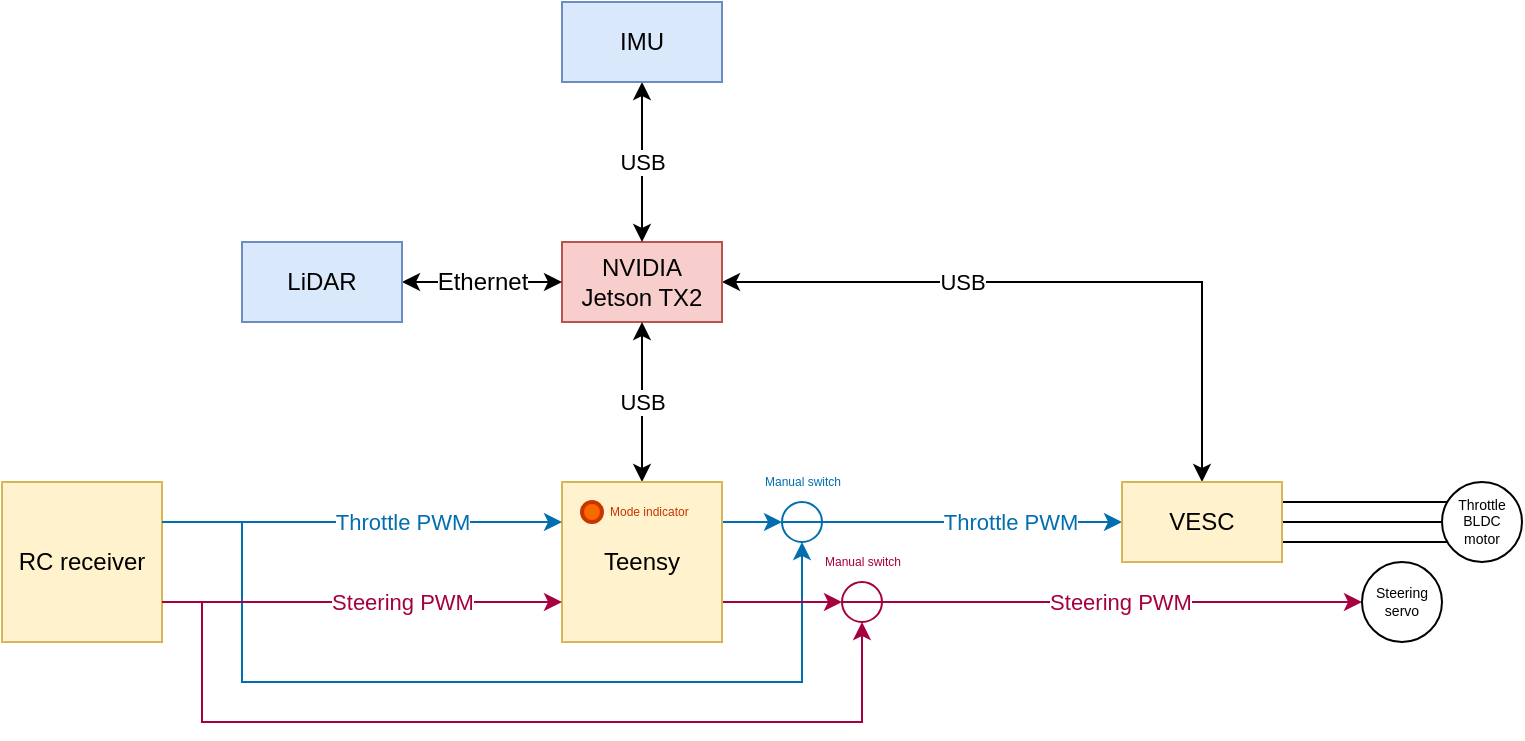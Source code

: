 <mxfile version="20.2.3" type="device"><diagram id="7mNDBTze-Vd-nDzBgRmW" name="Page-1"><mxGraphModel dx="1051" dy="568" grid="1" gridSize="10" guides="1" tooltips="1" connect="1" arrows="1" fold="1" page="1" pageScale="1" pageWidth="1169" pageHeight="827" math="0" shadow="0"><root><mxCell id="0"/><mxCell id="1" parent="0"/><mxCell id="qtbKLWLeOGrmmnyxkX5D-53" style="edgeStyle=orthogonalEdgeStyle;rounded=0;orthogonalLoop=1;jettySize=auto;html=1;fontSize=12;fontColor=#000000;startArrow=none;startFill=0;endArrow=classic;endFill=1;fillColor=#1ba1e2;strokeColor=#006EAF;exitX=1;exitY=0.25;exitDx=0;exitDy=0;entryX=0.5;entryY=1;entryDx=0;entryDy=0;" parent="1" source="qtbKLWLeOGrmmnyxkX5D-13" target="FCANlRdswXZfvQVRxauV-1" edge="1"><mxGeometry relative="1" as="geometry"><mxPoint x="200" y="440" as="sourcePoint"/><Array as="points"><mxPoint x="200" y="420"/><mxPoint x="200" y="500"/><mxPoint x="480" y="500"/></Array><mxPoint x="470" y="440" as="targetPoint"/></mxGeometry></mxCell><mxCell id="qtbKLWLeOGrmmnyxkX5D-40" value="&lt;font color=&quot;#a50040&quot;&gt;Manual switch&lt;/font&gt;" style="text;html=1;resizable=0;autosize=1;align=center;verticalAlign=middle;points=[];fillColor=none;strokeColor=none;rounded=0;fontSize=6;fontColor=#000000;" parent="1" vertex="1"><mxGeometry x="480" y="430" width="60" height="20" as="geometry"/></mxCell><mxCell id="qtbKLWLeOGrmmnyxkX5D-8" style="edgeStyle=orthogonalEdgeStyle;rounded=0;orthogonalLoop=1;jettySize=auto;html=1;entryX=0.5;entryY=0;entryDx=0;entryDy=0;startArrow=classic;startFill=1;" parent="1" source="qtbKLWLeOGrmmnyxkX5D-1" target="qtbKLWLeOGrmmnyxkX5D-4" edge="1"><mxGeometry relative="1" as="geometry"/></mxCell><mxCell id="qtbKLWLeOGrmmnyxkX5D-9" value="USB" style="edgeLabel;html=1;align=center;verticalAlign=middle;resizable=0;points=[];" parent="qtbKLWLeOGrmmnyxkX5D-8" vertex="1" connectable="0"><mxGeometry x="0.076" relative="1" as="geometry"><mxPoint x="-63" as="offset"/></mxGeometry></mxCell><mxCell id="qtbKLWLeOGrmmnyxkX5D-1" value="NVIDIA Jetson TX2" style="rounded=0;whiteSpace=wrap;html=1;fillColor=#f8cecc;strokeColor=#b85450;" parent="1" vertex="1"><mxGeometry x="360" y="280" width="80" height="40" as="geometry"/></mxCell><mxCell id="qtbKLWLeOGrmmnyxkX5D-3" value="USB" style="edgeStyle=orthogonalEdgeStyle;rounded=0;orthogonalLoop=1;jettySize=auto;html=1;entryX=0.5;entryY=1;entryDx=0;entryDy=0;startArrow=classic;startFill=1;" parent="1" source="qtbKLWLeOGrmmnyxkX5D-2" target="qtbKLWLeOGrmmnyxkX5D-1" edge="1"><mxGeometry relative="1" as="geometry"/></mxCell><mxCell id="qtbKLWLeOGrmmnyxkX5D-5" value="&lt;font color=&quot;#006eaf&quot;&gt;Throttle PWM&lt;/font&gt;" style="edgeStyle=orthogonalEdgeStyle;rounded=0;orthogonalLoop=1;jettySize=auto;html=1;entryX=0;entryY=0.5;entryDx=0;entryDy=0;startArrow=none;startFill=0;fillColor=#1ba1e2;strokeColor=#006EAF;exitX=1;exitY=0.5;exitDx=0;exitDy=0;" parent="1" source="FCANlRdswXZfvQVRxauV-1" target="qtbKLWLeOGrmmnyxkX5D-4" edge="1"><mxGeometry x="0.25" relative="1" as="geometry"><mxPoint x="490" y="420" as="sourcePoint"/><Array as="points"/><mxPoint as="offset"/></mxGeometry></mxCell><mxCell id="qtbKLWLeOGrmmnyxkX5D-6" style="edgeStyle=orthogonalEdgeStyle;rounded=0;orthogonalLoop=1;jettySize=auto;html=1;startArrow=none;startFill=0;fillColor=#d80073;strokeColor=#A50040;entryX=0;entryY=0.5;entryDx=0;entryDy=0;exitX=1;exitY=0.5;exitDx=0;exitDy=0;" parent="1" source="FCANlRdswXZfvQVRxauV-2" target="qtbKLWLeOGrmmnyxkX5D-42" edge="1"><mxGeometry relative="1" as="geometry"><mxPoint x="530" y="470" as="sourcePoint"/><mxPoint x="620" y="520" as="targetPoint"/></mxGeometry></mxCell><mxCell id="qtbKLWLeOGrmmnyxkX5D-7" value="&lt;font color=&quot;#a50040&quot;&gt;Steering PWM&lt;/font&gt;" style="edgeLabel;html=1;align=center;verticalAlign=middle;resizable=0;points=[];labelBackgroundColor=default;" parent="qtbKLWLeOGrmmnyxkX5D-6" vertex="1" connectable="0"><mxGeometry x="-0.008" relative="1" as="geometry"><mxPoint as="offset"/></mxGeometry></mxCell><mxCell id="qtbKLWLeOGrmmnyxkX5D-32" style="edgeStyle=orthogonalEdgeStyle;rounded=0;orthogonalLoop=1;jettySize=auto;html=1;exitX=1;exitY=0.25;exitDx=0;exitDy=0;entryX=0;entryY=0.5;entryDx=0;entryDy=0;fontColor=#A50040;startArrow=none;startFill=0;fillColor=#1ba1e2;strokeColor=#006EAF;" parent="1" source="qtbKLWLeOGrmmnyxkX5D-2" target="FCANlRdswXZfvQVRxauV-1" edge="1"><mxGeometry relative="1" as="geometry"><mxPoint x="470" y="420" as="targetPoint"/></mxGeometry></mxCell><mxCell id="qtbKLWLeOGrmmnyxkX5D-34" style="edgeStyle=orthogonalEdgeStyle;rounded=0;orthogonalLoop=1;jettySize=auto;html=1;exitX=1;exitY=0.75;exitDx=0;exitDy=0;entryX=0;entryY=0.5;entryDx=0;entryDy=0;fontColor=#A50040;startArrow=none;startFill=0;fillColor=#d80073;strokeColor=#A50040;" parent="1" source="qtbKLWLeOGrmmnyxkX5D-2" target="FCANlRdswXZfvQVRxauV-2" edge="1"><mxGeometry relative="1" as="geometry"><mxPoint x="500" y="460" as="targetPoint"/></mxGeometry></mxCell><mxCell id="qtbKLWLeOGrmmnyxkX5D-2" value="Teensy" style="rounded=0;whiteSpace=wrap;html=1;fillColor=#fff2cc;strokeColor=#d6b656;" parent="1" vertex="1"><mxGeometry x="360" y="400" width="80" height="80" as="geometry"/></mxCell><mxCell id="qtbKLWLeOGrmmnyxkX5D-55" style="edgeStyle=orthogonalEdgeStyle;rounded=0;orthogonalLoop=1;jettySize=auto;html=1;exitX=1;exitY=0.25;exitDx=0;exitDy=0;fontSize=8;fontColor=#000000;startArrow=none;startFill=0;endArrow=none;endFill=0;entryX=0.5;entryY=0.25;entryDx=0;entryDy=0;entryPerimeter=0;" parent="1" source="qtbKLWLeOGrmmnyxkX5D-4" target="qtbKLWLeOGrmmnyxkX5D-41" edge="1"><mxGeometry relative="1" as="geometry"><mxPoint x="830" y="410" as="targetPoint"/></mxGeometry></mxCell><mxCell id="qtbKLWLeOGrmmnyxkX5D-56" style="edgeStyle=orthogonalEdgeStyle;rounded=0;orthogonalLoop=1;jettySize=auto;html=1;exitX=1;exitY=0.5;exitDx=0;exitDy=0;entryX=0.5;entryY=0.501;entryDx=0;entryDy=0;entryPerimeter=0;fontSize=8;fontColor=#000000;startArrow=none;startFill=0;endArrow=none;endFill=0;" parent="1" source="qtbKLWLeOGrmmnyxkX5D-4" target="qtbKLWLeOGrmmnyxkX5D-41" edge="1"><mxGeometry relative="1" as="geometry"/></mxCell><mxCell id="qtbKLWLeOGrmmnyxkX5D-57" style="edgeStyle=orthogonalEdgeStyle;rounded=0;orthogonalLoop=1;jettySize=auto;html=1;exitX=1;exitY=0.75;exitDx=0;exitDy=0;entryX=0.5;entryY=0.749;entryDx=0;entryDy=0;entryPerimeter=0;fontSize=8;fontColor=#000000;startArrow=none;startFill=0;endArrow=none;endFill=0;" parent="1" source="qtbKLWLeOGrmmnyxkX5D-4" target="qtbKLWLeOGrmmnyxkX5D-41" edge="1"><mxGeometry relative="1" as="geometry"/></mxCell><mxCell id="qtbKLWLeOGrmmnyxkX5D-4" value="VESC" style="rounded=0;whiteSpace=wrap;html=1;fillColor=#fff2cc;strokeColor=#d6b656;" parent="1" vertex="1"><mxGeometry x="640" y="400" width="80" height="40" as="geometry"/></mxCell><mxCell id="qtbKLWLeOGrmmnyxkX5D-15" style="edgeStyle=orthogonalEdgeStyle;rounded=0;orthogonalLoop=1;jettySize=auto;html=1;entryX=0.5;entryY=0;entryDx=0;entryDy=0;startArrow=classic;startFill=1;" parent="1" source="qtbKLWLeOGrmmnyxkX5D-10" target="qtbKLWLeOGrmmnyxkX5D-1" edge="1"><mxGeometry relative="1" as="geometry"/></mxCell><mxCell id="qtbKLWLeOGrmmnyxkX5D-17" value="USB" style="edgeLabel;html=1;align=center;verticalAlign=middle;resizable=0;points=[];" parent="qtbKLWLeOGrmmnyxkX5D-15" vertex="1" connectable="0"><mxGeometry x="-0.224" y="-1" relative="1" as="geometry"><mxPoint x="1" y="9" as="offset"/></mxGeometry></mxCell><mxCell id="qtbKLWLeOGrmmnyxkX5D-10" value="IMU" style="rounded=0;whiteSpace=wrap;html=1;fillColor=#dae8fc;strokeColor=#6c8ebf;" parent="1" vertex="1"><mxGeometry x="360" y="160" width="80" height="40" as="geometry"/></mxCell><mxCell id="qtbKLWLeOGrmmnyxkX5D-58" value="&lt;font style=&quot;font-size: 12px;&quot;&gt;Ethernet&lt;/font&gt;" style="edgeStyle=orthogonalEdgeStyle;rounded=0;orthogonalLoop=1;jettySize=auto;html=1;entryX=0;entryY=0.5;entryDx=0;entryDy=0;fontSize=8;fontColor=#000000;startArrow=classic;startFill=1;endArrow=classic;endFill=1;" parent="1" source="qtbKLWLeOGrmmnyxkX5D-11" target="qtbKLWLeOGrmmnyxkX5D-1" edge="1"><mxGeometry relative="1" as="geometry"><mxPoint as="offset"/></mxGeometry></mxCell><mxCell id="qtbKLWLeOGrmmnyxkX5D-11" value="LiDAR" style="rounded=0;whiteSpace=wrap;html=1;fillColor=#dae8fc;strokeColor=#6c8ebf;" parent="1" vertex="1"><mxGeometry x="200" y="280" width="80" height="40" as="geometry"/></mxCell><mxCell id="qtbKLWLeOGrmmnyxkX5D-54" style="edgeStyle=orthogonalEdgeStyle;rounded=0;orthogonalLoop=1;jettySize=auto;html=1;exitX=1;exitY=0.75;exitDx=0;exitDy=0;fontSize=12;fontColor=#000000;startArrow=none;startFill=0;endArrow=classic;endFill=1;fillColor=#d80073;strokeColor=#A50040;entryX=0.5;entryY=1;entryDx=0;entryDy=0;" parent="1" source="qtbKLWLeOGrmmnyxkX5D-13" target="FCANlRdswXZfvQVRxauV-2" edge="1"><mxGeometry relative="1" as="geometry"><mxPoint x="510" y="480" as="targetPoint"/><Array as="points"><mxPoint x="180" y="460"/><mxPoint x="180" y="520"/><mxPoint x="510" y="520"/></Array></mxGeometry></mxCell><mxCell id="qtbKLWLeOGrmmnyxkX5D-13" value="RC receiver" style="rounded=0;whiteSpace=wrap;html=1;fillColor=#fff2cc;strokeColor=#d6b656;" parent="1" vertex="1"><mxGeometry x="80" y="400" width="80" height="80" as="geometry"/></mxCell><mxCell id="qtbKLWLeOGrmmnyxkX5D-39" value="&lt;font color=&quot;#006eaf&quot;&gt;Manual switch&lt;/font&gt;" style="text;html=1;resizable=0;autosize=1;align=center;verticalAlign=middle;points=[];fillColor=none;strokeColor=none;rounded=0;fontSize=6;fontColor=#000000;" parent="1" vertex="1"><mxGeometry x="450" y="390" width="60" height="20" as="geometry"/></mxCell><mxCell id="qtbKLWLeOGrmmnyxkX5D-41" value="&lt;font color=&quot;#000000&quot; style=&quot;font-size: 7px;&quot;&gt;Throttle&lt;br&gt;BLDC&lt;br&gt;motor&lt;/font&gt;" style="ellipse;whiteSpace=wrap;html=1;aspect=fixed;fontSize=6;fontColor=#006EAF;fillColor=#FFFFFF;" parent="1" vertex="1"><mxGeometry x="800" y="400" width="40" height="40" as="geometry"/></mxCell><mxCell id="qtbKLWLeOGrmmnyxkX5D-42" value="&lt;font color=&quot;#000000&quot; style=&quot;font-size: 7px;&quot;&gt;&lt;font style=&quot;font-size: 7px;&quot;&gt;Steering&lt;br&gt;&lt;/font&gt;servo&lt;/font&gt;" style="ellipse;whiteSpace=wrap;html=1;aspect=fixed;fontSize=6;fontColor=#006EAF;fillColor=default;" parent="1" vertex="1"><mxGeometry x="760" y="440" width="40" height="40" as="geometry"/></mxCell><mxCell id="qtbKLWLeOGrmmnyxkX5D-45" value="&lt;font color=&quot;#006eaf&quot;&gt;Throttle PWM&lt;/font&gt;" style="edgeStyle=orthogonalEdgeStyle;rounded=0;orthogonalLoop=1;jettySize=auto;html=1;startArrow=none;startFill=0;fillColor=#1ba1e2;strokeColor=#006EAF;entryX=0;entryY=0.25;entryDx=0;entryDy=0;exitX=1;exitY=0.25;exitDx=0;exitDy=0;" parent="1" source="qtbKLWLeOGrmmnyxkX5D-13" target="qtbKLWLeOGrmmnyxkX5D-2" edge="1"><mxGeometry x="0.2" relative="1" as="geometry"><mxPoint x="200" y="420" as="sourcePoint"/><mxPoint x="330" y="360" as="targetPoint"/><Array as="points"/><mxPoint as="offset"/></mxGeometry></mxCell><mxCell id="qtbKLWLeOGrmmnyxkX5D-46" style="edgeStyle=orthogonalEdgeStyle;rounded=0;orthogonalLoop=1;jettySize=auto;html=1;startArrow=none;startFill=0;fillColor=#d80073;strokeColor=#A50040;entryX=0;entryY=0.75;entryDx=0;entryDy=0;exitX=1;exitY=0.75;exitDx=0;exitDy=0;" parent="1" source="qtbKLWLeOGrmmnyxkX5D-13" target="qtbKLWLeOGrmmnyxkX5D-2" edge="1"><mxGeometry relative="1" as="geometry"><mxPoint x="240.0" y="460" as="sourcePoint"/><mxPoint x="340" y="450" as="targetPoint"/></mxGeometry></mxCell><mxCell id="qtbKLWLeOGrmmnyxkX5D-47" value="&lt;font color=&quot;#a50040&quot;&gt;Steering PWM&lt;/font&gt;" style="edgeLabel;html=1;align=center;verticalAlign=middle;resizable=0;points=[];" parent="qtbKLWLeOGrmmnyxkX5D-46" vertex="1" connectable="0"><mxGeometry x="-0.008" relative="1" as="geometry"><mxPoint x="21" as="offset"/></mxGeometry></mxCell><mxCell id="qtbKLWLeOGrmmnyxkX5D-63" value="&lt;font color=&quot;#c73500&quot; style=&quot;font-size: 6px;&quot;&gt;Mode indicator&lt;/font&gt;" style="strokeWidth=2;shape=mxgraph.flowchart.start_2;fontSize=12;fontColor=#000000;fillColor=#fa6800;strokeColor=#C73500;labelPosition=right;verticalLabelPosition=middle;align=left;verticalAlign=middle;html=1;spacingLeft=2;spacingBottom=5;" parent="1" vertex="1"><mxGeometry x="370" y="410" width="10" height="10" as="geometry"/></mxCell><mxCell id="FCANlRdswXZfvQVRxauV-1" value="" style="shape=lineEllipse;perimeter=ellipsePerimeter;whiteSpace=wrap;html=1;backgroundOutline=1;fillColor=none;fontColor=#ffffff;strokeColor=#006EAF;" vertex="1" parent="1"><mxGeometry x="470" y="410" width="20" height="20" as="geometry"/></mxCell><mxCell id="FCANlRdswXZfvQVRxauV-2" value="" style="shape=lineEllipse;perimeter=ellipsePerimeter;whiteSpace=wrap;html=1;backgroundOutline=1;fillColor=none;fontColor=#ffffff;strokeColor=#A50040;" vertex="1" parent="1"><mxGeometry x="500" y="450" width="20" height="20" as="geometry"/></mxCell></root></mxGraphModel></diagram></mxfile>